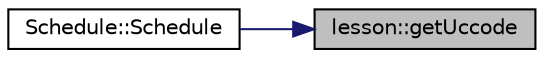 digraph "lesson::getUccode"
{
 // LATEX_PDF_SIZE
  edge [fontname="Helvetica",fontsize="10",labelfontname="Helvetica",labelfontsize="10"];
  node [fontname="Helvetica",fontsize="10",shape=record];
  rankdir="RL";
  Node1 [label="lesson::getUccode",height=0.2,width=0.4,color="black", fillcolor="grey75", style="filled", fontcolor="black",tooltip="Gets the course code of the lesson."];
  Node1 -> Node2 [dir="back",color="midnightblue",fontsize="10",style="solid"];
  Node2 [label="Schedule::Schedule",height=0.2,width=0.4,color="black", fillcolor="white", style="filled",URL="$class_schedule.html#a0be056764a504da0dd223d75829a65eb",tooltip="Parameterized constructor."];
}
